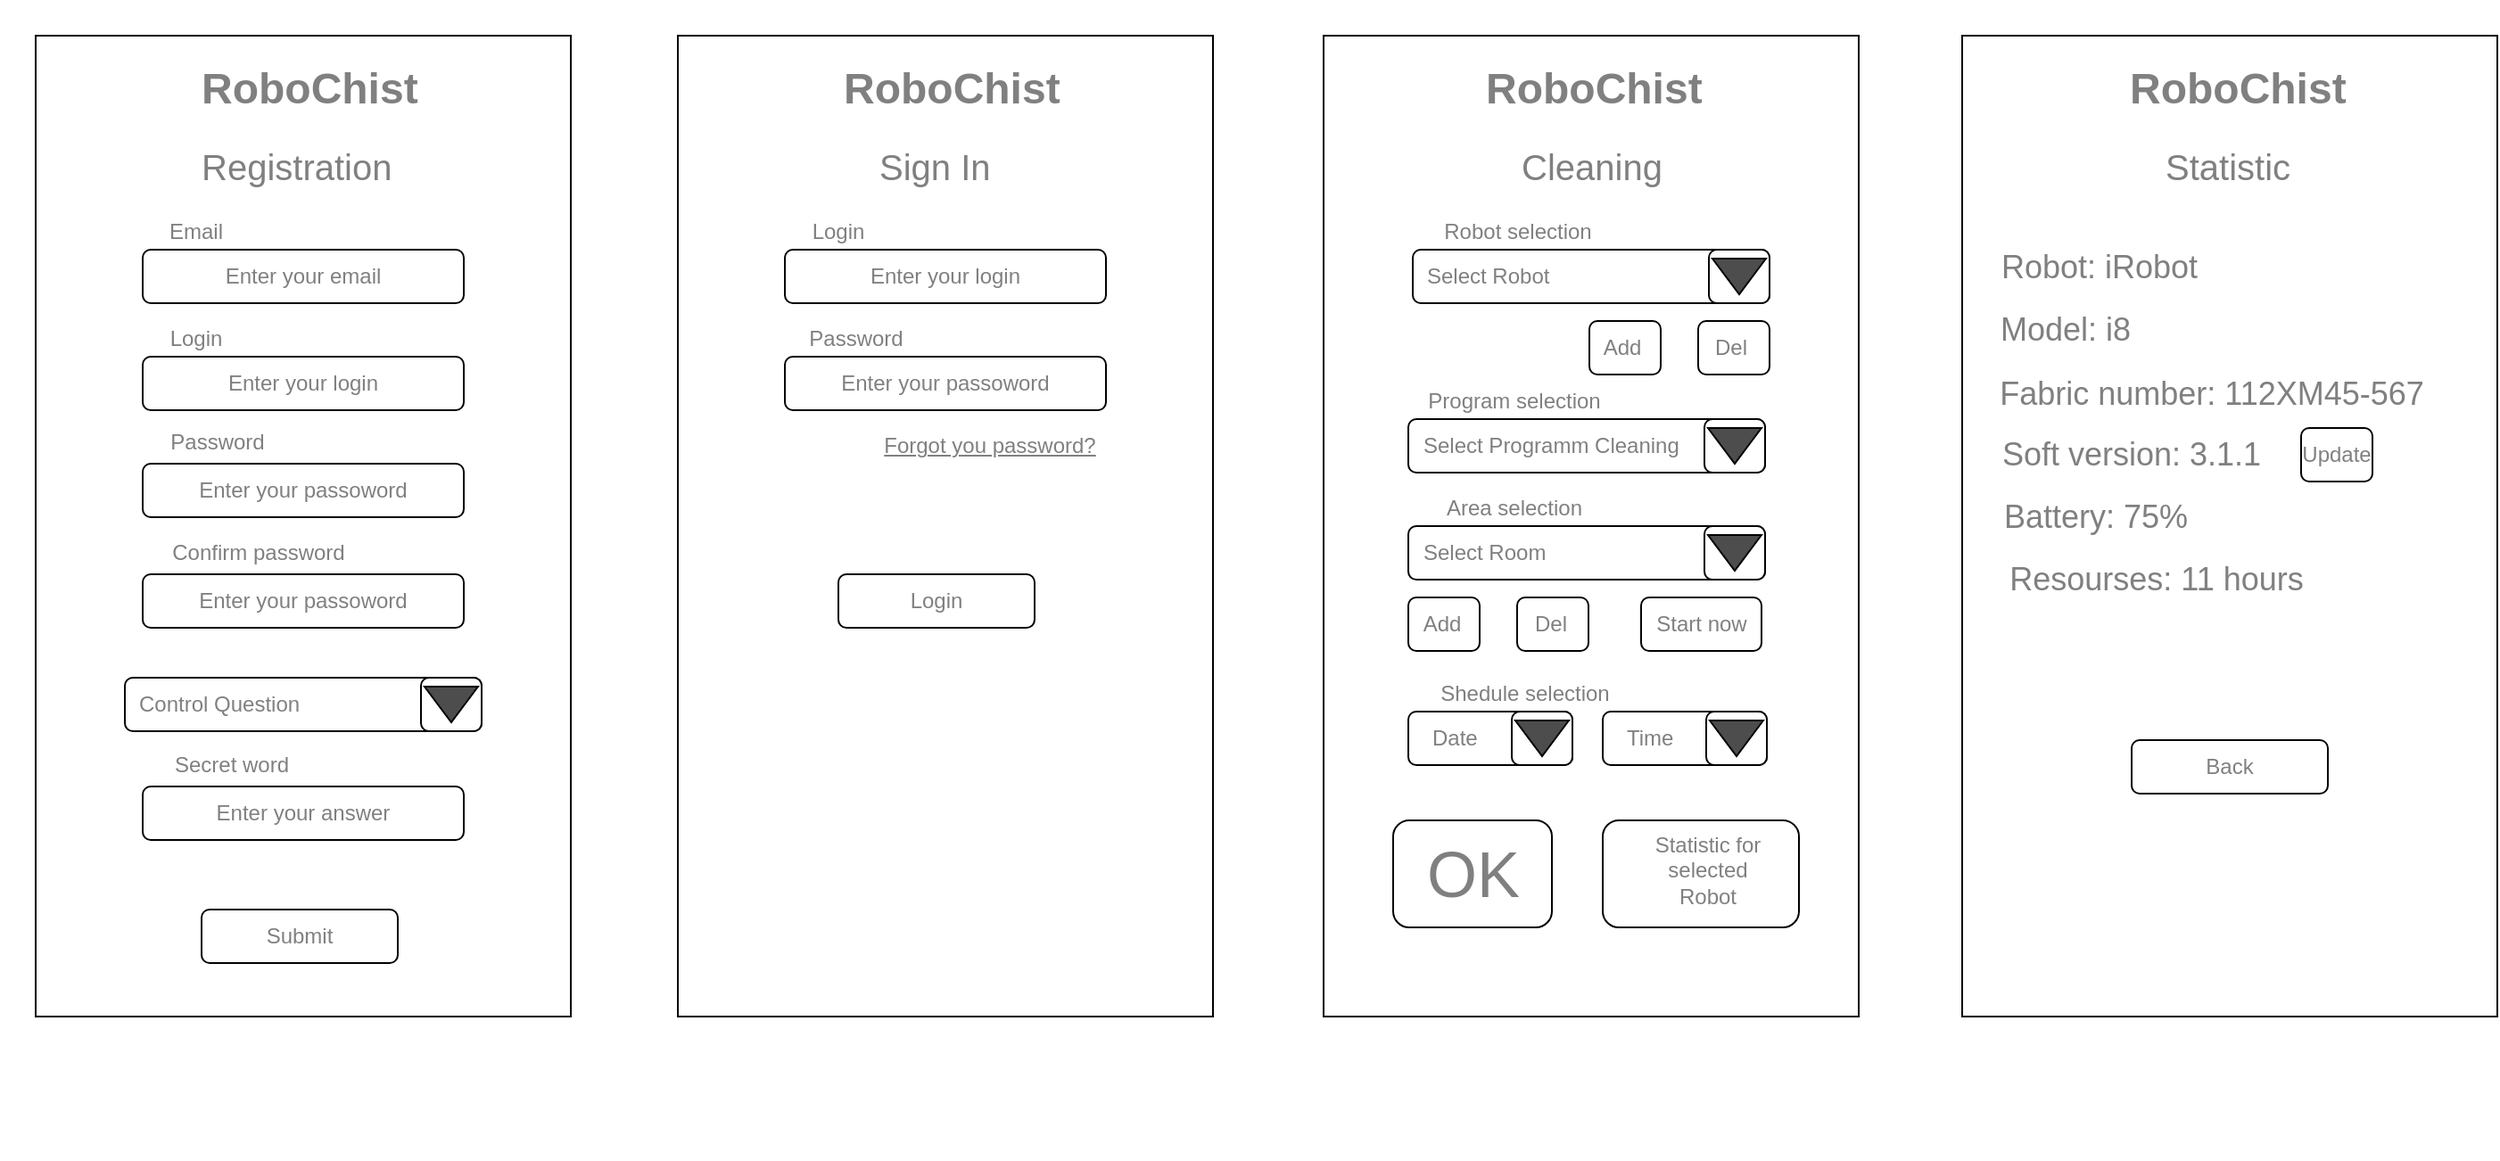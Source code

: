 <mxfile version="21.7.5" type="device">
  <diagram name="Страница — 1" id="HxW6GojPNqiicMQGRBJ_">
    <mxGraphModel dx="1658" dy="839" grid="1" gridSize="10" guides="1" tooltips="1" connect="1" arrows="1" fold="1" page="1" pageScale="1" pageWidth="827" pageHeight="1169" math="0" shadow="0">
      <root>
        <mxCell id="0" />
        <mxCell id="1" parent="0" />
        <mxCell id="lTt8sXJPaiqsI27GvJI6-10" value="" style="group" parent="1" vertex="1" connectable="0">
          <mxGeometry x="60" y="140" width="320" height="650" as="geometry" />
        </mxCell>
        <mxCell id="M0PKwrjYsfH6vsUi4f3_-23" value="" style="rounded=0;whiteSpace=wrap;html=1;" vertex="1" parent="lTt8sXJPaiqsI27GvJI6-10">
          <mxGeometry x="20" y="20" width="300" height="550" as="geometry" />
        </mxCell>
        <mxCell id="lTt8sXJPaiqsI27GvJI6-34" value="" style="group" parent="lTt8sXJPaiqsI27GvJI6-10" vertex="1" connectable="0">
          <mxGeometry x="80" y="110" width="180" height="60" as="geometry" />
        </mxCell>
        <mxCell id="lTt8sXJPaiqsI27GvJI6-11" value="" style="rounded=1;whiteSpace=wrap;html=1;" parent="lTt8sXJPaiqsI27GvJI6-34" vertex="1">
          <mxGeometry y="30" width="180" height="30" as="geometry" />
        </mxCell>
        <mxCell id="lTt8sXJPaiqsI27GvJI6-13" value="Email" style="text;html=1;strokeColor=none;fillColor=none;align=center;verticalAlign=middle;whiteSpace=wrap;rounded=0;fontColor=#808080;" parent="lTt8sXJPaiqsI27GvJI6-34" vertex="1">
          <mxGeometry y="10" width="60" height="20" as="geometry" />
        </mxCell>
        <mxCell id="lTt8sXJPaiqsI27GvJI6-33" value="Enter your email" style="text;html=1;strokeColor=none;fillColor=none;align=center;verticalAlign=middle;whiteSpace=wrap;rounded=0;fontColor=#808080;" parent="lTt8sXJPaiqsI27GvJI6-34" vertex="1">
          <mxGeometry x="10" y="35" width="160" height="20" as="geometry" />
        </mxCell>
        <mxCell id="lTt8sXJPaiqsI27GvJI6-47" value="" style="group" parent="lTt8sXJPaiqsI27GvJI6-10" vertex="1" connectable="0">
          <mxGeometry x="70" y="220" width="180" height="60" as="geometry" />
        </mxCell>
        <mxCell id="lTt8sXJPaiqsI27GvJI6-48" value="" style="rounded=1;whiteSpace=wrap;html=1;" parent="lTt8sXJPaiqsI27GvJI6-47" vertex="1">
          <mxGeometry x="10" y="40" width="180" height="30" as="geometry" />
        </mxCell>
        <mxCell id="lTt8sXJPaiqsI27GvJI6-50" value="Enter your passoword" style="text;html=1;strokeColor=none;fillColor=none;align=center;verticalAlign=middle;whiteSpace=wrap;rounded=0;fontColor=#808080;" parent="lTt8sXJPaiqsI27GvJI6-47" vertex="1">
          <mxGeometry x="20" y="45" width="160" height="20" as="geometry" />
        </mxCell>
        <mxCell id="lTt8sXJPaiqsI27GvJI6-49" value="Password" style="text;html=1;strokeColor=none;fillColor=none;align=center;verticalAlign=middle;whiteSpace=wrap;rounded=0;fontColor=#808080;" parent="lTt8sXJPaiqsI27GvJI6-10" vertex="1">
          <mxGeometry x="92" y="238" width="60" height="20" as="geometry" />
        </mxCell>
        <mxCell id="lTt8sXJPaiqsI27GvJI6-53" value="" style="rounded=1;whiteSpace=wrap;html=1;" parent="lTt8sXJPaiqsI27GvJI6-10" vertex="1">
          <mxGeometry x="113" y="510" width="110" height="30" as="geometry" />
        </mxCell>
        <mxCell id="lTt8sXJPaiqsI27GvJI6-54" value="Submit" style="text;html=1;strokeColor=none;fillColor=none;align=center;verticalAlign=middle;whiteSpace=wrap;rounded=0;fontColor=#808080;" parent="lTt8sXJPaiqsI27GvJI6-10" vertex="1">
          <mxGeometry x="138" y="515" width="60" height="20" as="geometry" />
        </mxCell>
        <mxCell id="M0PKwrjYsfH6vsUi4f3_-2" value="" style="group" vertex="1" connectable="0" parent="lTt8sXJPaiqsI27GvJI6-10">
          <mxGeometry x="80" y="170" width="180" height="60" as="geometry" />
        </mxCell>
        <mxCell id="M0PKwrjYsfH6vsUi4f3_-3" value="" style="rounded=1;whiteSpace=wrap;html=1;" vertex="1" parent="M0PKwrjYsfH6vsUi4f3_-2">
          <mxGeometry y="30" width="180" height="30" as="geometry" />
        </mxCell>
        <mxCell id="M0PKwrjYsfH6vsUi4f3_-4" value="Login" style="text;html=1;strokeColor=none;fillColor=none;align=center;verticalAlign=middle;whiteSpace=wrap;rounded=0;fontColor=#808080;" vertex="1" parent="M0PKwrjYsfH6vsUi4f3_-2">
          <mxGeometry y="10" width="60" height="20" as="geometry" />
        </mxCell>
        <mxCell id="M0PKwrjYsfH6vsUi4f3_-5" value="Enter your login" style="text;html=1;strokeColor=none;fillColor=none;align=center;verticalAlign=middle;whiteSpace=wrap;rounded=0;fontColor=#808080;" vertex="1" parent="M0PKwrjYsfH6vsUi4f3_-2">
          <mxGeometry x="10" y="35" width="160" height="20" as="geometry" />
        </mxCell>
        <mxCell id="M0PKwrjYsfH6vsUi4f3_-9" value="" style="rounded=1;whiteSpace=wrap;html=1;" vertex="1" parent="lTt8sXJPaiqsI27GvJI6-10">
          <mxGeometry x="80" y="322" width="180" height="30" as="geometry" />
        </mxCell>
        <mxCell id="M0PKwrjYsfH6vsUi4f3_-10" value="Enter your passoword" style="text;html=1;strokeColor=none;fillColor=none;align=center;verticalAlign=middle;whiteSpace=wrap;rounded=0;fontColor=#808080;" vertex="1" parent="lTt8sXJPaiqsI27GvJI6-10">
          <mxGeometry x="90" y="327" width="160" height="20" as="geometry" />
        </mxCell>
        <mxCell id="M0PKwrjYsfH6vsUi4f3_-11" value="Confirm password" style="text;html=1;strokeColor=none;fillColor=none;align=center;verticalAlign=middle;whiteSpace=wrap;rounded=0;fontColor=#808080;" vertex="1" parent="lTt8sXJPaiqsI27GvJI6-10">
          <mxGeometry x="86" y="300" width="118" height="20" as="geometry" />
        </mxCell>
        <mxCell id="M0PKwrjYsfH6vsUi4f3_-12" value="" style="rounded=1;whiteSpace=wrap;html=1;" vertex="1" parent="lTt8sXJPaiqsI27GvJI6-10">
          <mxGeometry x="70" y="380" width="200" height="30" as="geometry" />
        </mxCell>
        <mxCell id="M0PKwrjYsfH6vsUi4f3_-13" value="" style="rounded=1;whiteSpace=wrap;html=1;" vertex="1" parent="lTt8sXJPaiqsI27GvJI6-10">
          <mxGeometry x="236" y="380" width="34" height="30" as="geometry" />
        </mxCell>
        <mxCell id="M0PKwrjYsfH6vsUi4f3_-14" value="" style="triangle;whiteSpace=wrap;html=1;rotation=90;fillColor=#4D4D4D;" vertex="1" parent="lTt8sXJPaiqsI27GvJI6-10">
          <mxGeometry x="243" y="380" width="20" height="30" as="geometry" />
        </mxCell>
        <mxCell id="M0PKwrjYsfH6vsUi4f3_-15" value="Control Question" style="text;html=1;strokeColor=none;fillColor=none;align=left;verticalAlign=middle;whiteSpace=wrap;rounded=0;fontColor=#808080;" vertex="1" parent="lTt8sXJPaiqsI27GvJI6-10">
          <mxGeometry x="76" y="385" width="184" height="20" as="geometry" />
        </mxCell>
        <mxCell id="M0PKwrjYsfH6vsUi4f3_-16" value="" style="rounded=1;whiteSpace=wrap;html=1;" vertex="1" parent="lTt8sXJPaiqsI27GvJI6-10">
          <mxGeometry x="80" y="441" width="180" height="30" as="geometry" />
        </mxCell>
        <mxCell id="M0PKwrjYsfH6vsUi4f3_-17" value="Enter your answer" style="text;html=1;strokeColor=none;fillColor=none;align=center;verticalAlign=middle;whiteSpace=wrap;rounded=0;fontColor=#808080;" vertex="1" parent="lTt8sXJPaiqsI27GvJI6-10">
          <mxGeometry x="90" y="446" width="160" height="20" as="geometry" />
        </mxCell>
        <mxCell id="M0PKwrjYsfH6vsUi4f3_-18" value="Secret word" style="text;html=1;strokeColor=none;fillColor=none;align=center;verticalAlign=middle;whiteSpace=wrap;rounded=0;fontColor=#808080;" vertex="1" parent="lTt8sXJPaiqsI27GvJI6-10">
          <mxGeometry x="71" y="419" width="118" height="20" as="geometry" />
        </mxCell>
        <mxCell id="M0PKwrjYsfH6vsUi4f3_-19" value="Registration" style="text;html=1;strokeColor=none;fillColor=none;align=left;verticalAlign=middle;whiteSpace=wrap;rounded=0;fontColor=#808080;fontSize=20;" vertex="1" parent="lTt8sXJPaiqsI27GvJI6-10">
          <mxGeometry x="111" y="83" width="122" height="20" as="geometry" />
        </mxCell>
        <mxCell id="M0PKwrjYsfH6vsUi4f3_-20" value="&lt;font style=&quot;font-size: 24px;&quot;&gt;&lt;b&gt;RoboChist&lt;/b&gt;&lt;/font&gt;" style="text;html=1;strokeColor=none;fillColor=none;align=left;verticalAlign=middle;whiteSpace=wrap;rounded=0;fontColor=#808080;fontSize=20;" vertex="1" parent="lTt8sXJPaiqsI27GvJI6-10">
          <mxGeometry x="111" y="40" width="112" height="20" as="geometry" />
        </mxCell>
        <mxCell id="M0PKwrjYsfH6vsUi4f3_-24" value="" style="rounded=0;whiteSpace=wrap;html=1;" vertex="1" parent="1">
          <mxGeometry x="440" y="160" width="300" height="550" as="geometry" />
        </mxCell>
        <mxCell id="M0PKwrjYsfH6vsUi4f3_-25" value="" style="group" vertex="1" connectable="0" parent="1">
          <mxGeometry x="500" y="250" width="180" height="60" as="geometry" />
        </mxCell>
        <mxCell id="M0PKwrjYsfH6vsUi4f3_-26" value="" style="rounded=1;whiteSpace=wrap;html=1;" vertex="1" parent="M0PKwrjYsfH6vsUi4f3_-25">
          <mxGeometry y="30" width="180" height="30" as="geometry" />
        </mxCell>
        <mxCell id="M0PKwrjYsfH6vsUi4f3_-27" value="Login" style="text;html=1;strokeColor=none;fillColor=none;align=center;verticalAlign=middle;whiteSpace=wrap;rounded=0;fontColor=#808080;" vertex="1" parent="M0PKwrjYsfH6vsUi4f3_-25">
          <mxGeometry y="10" width="60" height="20" as="geometry" />
        </mxCell>
        <mxCell id="M0PKwrjYsfH6vsUi4f3_-28" value="Enter your login" style="text;html=1;strokeColor=none;fillColor=none;align=center;verticalAlign=middle;whiteSpace=wrap;rounded=0;fontColor=#808080;" vertex="1" parent="M0PKwrjYsfH6vsUi4f3_-25">
          <mxGeometry x="10" y="35" width="160" height="20" as="geometry" />
        </mxCell>
        <mxCell id="M0PKwrjYsfH6vsUi4f3_-29" value="Sign In" style="text;html=1;strokeColor=none;fillColor=none;align=left;verticalAlign=middle;whiteSpace=wrap;rounded=0;fontColor=#808080;fontSize=20;" vertex="1" parent="1">
          <mxGeometry x="551" y="223" width="82" height="20" as="geometry" />
        </mxCell>
        <mxCell id="M0PKwrjYsfH6vsUi4f3_-30" value="&lt;font style=&quot;font-size: 24px;&quot;&gt;&lt;b&gt;RoboChist&lt;/b&gt;&lt;/font&gt;" style="text;html=1;strokeColor=none;fillColor=none;align=left;verticalAlign=middle;whiteSpace=wrap;rounded=0;fontColor=#808080;fontSize=20;" vertex="1" parent="1">
          <mxGeometry x="531" y="180" width="112" height="20" as="geometry" />
        </mxCell>
        <mxCell id="M0PKwrjYsfH6vsUi4f3_-6" value="" style="rounded=1;whiteSpace=wrap;html=1;" vertex="1" parent="1">
          <mxGeometry x="500" y="340" width="180" height="30" as="geometry" />
        </mxCell>
        <mxCell id="M0PKwrjYsfH6vsUi4f3_-7" value="Enter your passoword" style="text;html=1;strokeColor=none;fillColor=none;align=center;verticalAlign=middle;whiteSpace=wrap;rounded=0;fontColor=#808080;" vertex="1" parent="1">
          <mxGeometry x="510" y="345" width="160" height="20" as="geometry" />
        </mxCell>
        <mxCell id="M0PKwrjYsfH6vsUi4f3_-8" value="&lt;span class=&quot;sourceSample&quot;&gt;Forgot you password?&lt;/span&gt;&lt;span class=&quot;samTranslation&quot;&gt;&lt;/span&gt;" style="text;html=1;strokeColor=none;fillColor=none;align=center;verticalAlign=middle;whiteSpace=wrap;rounded=0;fontColor=#808080;fontStyle=4" vertex="1" parent="1">
          <mxGeometry x="550" y="380" width="130" height="20" as="geometry" />
        </mxCell>
        <mxCell id="M0PKwrjYsfH6vsUi4f3_-31" value="" style="rounded=1;whiteSpace=wrap;html=1;" vertex="1" parent="1">
          <mxGeometry x="530" y="462" width="110" height="30" as="geometry" />
        </mxCell>
        <mxCell id="M0PKwrjYsfH6vsUi4f3_-32" value="Login" style="text;html=1;strokeColor=none;fillColor=none;align=center;verticalAlign=middle;whiteSpace=wrap;rounded=0;fontColor=#808080;" vertex="1" parent="1">
          <mxGeometry x="555" y="467" width="60" height="20" as="geometry" />
        </mxCell>
        <mxCell id="M0PKwrjYsfH6vsUi4f3_-33" value="" style="rounded=0;whiteSpace=wrap;html=1;" vertex="1" parent="1">
          <mxGeometry x="802" y="160" width="300" height="550" as="geometry" />
        </mxCell>
        <mxCell id="M0PKwrjYsfH6vsUi4f3_-34" value="Cleaning" style="text;html=1;strokeColor=none;fillColor=none;align=left;verticalAlign=middle;whiteSpace=wrap;rounded=0;fontColor=#808080;fontSize=20;" vertex="1" parent="1">
          <mxGeometry x="911" y="223" width="82" height="20" as="geometry" />
        </mxCell>
        <mxCell id="M0PKwrjYsfH6vsUi4f3_-35" value="&lt;font style=&quot;font-size: 24px;&quot;&gt;&lt;b&gt;RoboChist&lt;/b&gt;&lt;/font&gt;" style="text;html=1;strokeColor=none;fillColor=none;align=left;verticalAlign=middle;whiteSpace=wrap;rounded=0;fontColor=#808080;fontSize=20;" vertex="1" parent="1">
          <mxGeometry x="891" y="180" width="112" height="20" as="geometry" />
        </mxCell>
        <mxCell id="M0PKwrjYsfH6vsUi4f3_-63" value="" style="rounded=1;whiteSpace=wrap;html=1;" vertex="1" parent="1">
          <mxGeometry x="852" y="280" width="200" height="30" as="geometry" />
        </mxCell>
        <mxCell id="M0PKwrjYsfH6vsUi4f3_-64" value="" style="rounded=1;whiteSpace=wrap;html=1;" vertex="1" parent="1">
          <mxGeometry x="1018" y="280" width="34" height="30" as="geometry" />
        </mxCell>
        <mxCell id="M0PKwrjYsfH6vsUi4f3_-65" value="" style="triangle;whiteSpace=wrap;html=1;rotation=90;fillColor=#4D4D4D;" vertex="1" parent="1">
          <mxGeometry x="1025" y="280" width="20" height="30" as="geometry" />
        </mxCell>
        <mxCell id="M0PKwrjYsfH6vsUi4f3_-66" value="Select Robot" style="text;html=1;strokeColor=none;fillColor=none;align=left;verticalAlign=middle;whiteSpace=wrap;rounded=0;fontColor=#808080;" vertex="1" parent="1">
          <mxGeometry x="858" y="285" width="184" height="20" as="geometry" />
        </mxCell>
        <mxCell id="M0PKwrjYsfH6vsUi4f3_-67" value="Password" style="text;html=1;strokeColor=none;fillColor=none;align=center;verticalAlign=middle;whiteSpace=wrap;rounded=0;fontColor=#808080;" vertex="1" parent="1">
          <mxGeometry x="510" y="320" width="60" height="20" as="geometry" />
        </mxCell>
        <mxCell id="M0PKwrjYsfH6vsUi4f3_-68" value="" style="rounded=1;whiteSpace=wrap;html=1;" vertex="1" parent="1">
          <mxGeometry x="849.5" y="375" width="200" height="30" as="geometry" />
        </mxCell>
        <mxCell id="M0PKwrjYsfH6vsUi4f3_-69" value="" style="rounded=1;whiteSpace=wrap;html=1;" vertex="1" parent="1">
          <mxGeometry x="1015.5" y="375" width="34" height="30" as="geometry" />
        </mxCell>
        <mxCell id="M0PKwrjYsfH6vsUi4f3_-70" value="" style="triangle;whiteSpace=wrap;html=1;rotation=90;fillColor=#4D4D4D;" vertex="1" parent="1">
          <mxGeometry x="1022.5" y="375" width="20" height="30" as="geometry" />
        </mxCell>
        <mxCell id="M0PKwrjYsfH6vsUi4f3_-71" value="Select Programm Cleaning" style="text;html=1;strokeColor=none;fillColor=none;align=left;verticalAlign=middle;whiteSpace=wrap;rounded=0;fontColor=#808080;" vertex="1" parent="1">
          <mxGeometry x="855.5" y="380" width="184" height="20" as="geometry" />
        </mxCell>
        <mxCell id="M0PKwrjYsfH6vsUi4f3_-76" value="" style="rounded=1;whiteSpace=wrap;html=1;" vertex="1" parent="1">
          <mxGeometry x="849.5" y="435" width="200" height="30" as="geometry" />
        </mxCell>
        <mxCell id="M0PKwrjYsfH6vsUi4f3_-77" value="" style="rounded=1;whiteSpace=wrap;html=1;" vertex="1" parent="1">
          <mxGeometry x="1015.5" y="435" width="34" height="30" as="geometry" />
        </mxCell>
        <mxCell id="M0PKwrjYsfH6vsUi4f3_-78" value="" style="triangle;whiteSpace=wrap;html=1;rotation=90;fillColor=#4D4D4D;" vertex="1" parent="1">
          <mxGeometry x="1022.5" y="435" width="20" height="30" as="geometry" />
        </mxCell>
        <mxCell id="M0PKwrjYsfH6vsUi4f3_-79" value="Select Room" style="text;html=1;strokeColor=none;fillColor=none;align=left;verticalAlign=middle;whiteSpace=wrap;rounded=0;fontColor=#808080;" vertex="1" parent="1">
          <mxGeometry x="855.5" y="440" width="184" height="20" as="geometry" />
        </mxCell>
        <mxCell id="M0PKwrjYsfH6vsUi4f3_-80" value="" style="rounded=1;whiteSpace=wrap;html=1;" vertex="1" parent="1">
          <mxGeometry x="849.5" y="539" width="92" height="30" as="geometry" />
        </mxCell>
        <mxCell id="M0PKwrjYsfH6vsUi4f3_-81" value="" style="rounded=1;whiteSpace=wrap;html=1;" vertex="1" parent="1">
          <mxGeometry x="907.5" y="539" width="34" height="30" as="geometry" />
        </mxCell>
        <mxCell id="M0PKwrjYsfH6vsUi4f3_-82" value="" style="triangle;whiteSpace=wrap;html=1;rotation=90;fillColor=#4D4D4D;" vertex="1" parent="1">
          <mxGeometry x="914.5" y="539" width="20" height="30" as="geometry" />
        </mxCell>
        <mxCell id="M0PKwrjYsfH6vsUi4f3_-83" value="Date" style="text;html=1;strokeColor=none;fillColor=none;align=left;verticalAlign=middle;whiteSpace=wrap;rounded=0;fontColor=#808080;" vertex="1" parent="1">
          <mxGeometry x="860.5" y="544" width="42" height="20" as="geometry" />
        </mxCell>
        <mxCell id="M0PKwrjYsfH6vsUi4f3_-84" value="" style="rounded=1;whiteSpace=wrap;html=1;" vertex="1" parent="1">
          <mxGeometry x="958.5" y="539" width="92" height="30" as="geometry" />
        </mxCell>
        <mxCell id="M0PKwrjYsfH6vsUi4f3_-85" value="" style="rounded=1;whiteSpace=wrap;html=1;" vertex="1" parent="1">
          <mxGeometry x="1016.5" y="539" width="34" height="30" as="geometry" />
        </mxCell>
        <mxCell id="M0PKwrjYsfH6vsUi4f3_-86" value="" style="triangle;whiteSpace=wrap;html=1;rotation=90;fillColor=#4D4D4D;" vertex="1" parent="1">
          <mxGeometry x="1023.5" y="539" width="20" height="30" as="geometry" />
        </mxCell>
        <mxCell id="M0PKwrjYsfH6vsUi4f3_-87" value="Time" style="text;html=1;strokeColor=none;fillColor=none;align=left;verticalAlign=middle;whiteSpace=wrap;rounded=0;fontColor=#808080;" vertex="1" parent="1">
          <mxGeometry x="969.5" y="544" width="42" height="20" as="geometry" />
        </mxCell>
        <mxCell id="M0PKwrjYsfH6vsUi4f3_-88" value="Area selection" style="text;html=1;strokeColor=none;fillColor=none;align=center;verticalAlign=middle;whiteSpace=wrap;rounded=0;fontColor=#808080;" vertex="1" parent="1">
          <mxGeometry x="849.5" y="415" width="118" height="20" as="geometry" />
        </mxCell>
        <mxCell id="M0PKwrjYsfH6vsUi4f3_-89" value="Robot selection" style="text;html=1;strokeColor=none;fillColor=none;align=center;verticalAlign=middle;whiteSpace=wrap;rounded=0;fontColor=#808080;" vertex="1" parent="1">
          <mxGeometry x="852" y="260" width="118" height="20" as="geometry" />
        </mxCell>
        <mxCell id="M0PKwrjYsfH6vsUi4f3_-90" value="Program selection" style="text;html=1;strokeColor=none;fillColor=none;align=center;verticalAlign=middle;whiteSpace=wrap;rounded=0;fontColor=#808080;" vertex="1" parent="1">
          <mxGeometry x="849.5" y="355" width="118" height="20" as="geometry" />
        </mxCell>
        <mxCell id="M0PKwrjYsfH6vsUi4f3_-91" value="Shedule selection" style="text;html=1;strokeColor=none;fillColor=none;align=center;verticalAlign=middle;whiteSpace=wrap;rounded=0;fontColor=#808080;" vertex="1" parent="1">
          <mxGeometry x="855.5" y="519" width="118" height="20" as="geometry" />
        </mxCell>
        <mxCell id="M0PKwrjYsfH6vsUi4f3_-93" value="" style="rounded=1;whiteSpace=wrap;html=1;" vertex="1" parent="1">
          <mxGeometry x="980" y="475" width="67.5" height="30" as="geometry" />
        </mxCell>
        <mxCell id="M0PKwrjYsfH6vsUi4f3_-94" value="Start now" style="text;html=1;strokeColor=none;fillColor=none;align=center;verticalAlign=middle;whiteSpace=wrap;rounded=0;fontColor=#808080;" vertex="1" parent="1">
          <mxGeometry x="983.5" y="480" width="60" height="20" as="geometry" />
        </mxCell>
        <mxCell id="M0PKwrjYsfH6vsUi4f3_-95" value="" style="rounded=1;whiteSpace=wrap;html=1;" vertex="1" parent="1">
          <mxGeometry x="951" y="320" width="40" height="30" as="geometry" />
        </mxCell>
        <mxCell id="M0PKwrjYsfH6vsUi4f3_-96" value="Add" style="text;html=1;strokeColor=none;fillColor=none;align=center;verticalAlign=middle;whiteSpace=wrap;rounded=0;fontColor=#808080;" vertex="1" parent="1">
          <mxGeometry x="951" y="322" width="37" height="25" as="geometry" />
        </mxCell>
        <mxCell id="M0PKwrjYsfH6vsUi4f3_-97" value="" style="rounded=1;whiteSpace=wrap;html=1;" vertex="1" parent="1">
          <mxGeometry x="1012" y="320" width="40" height="30" as="geometry" />
        </mxCell>
        <mxCell id="M0PKwrjYsfH6vsUi4f3_-98" value="Del" style="text;html=1;strokeColor=none;fillColor=none;align=center;verticalAlign=middle;whiteSpace=wrap;rounded=0;fontColor=#808080;" vertex="1" parent="1">
          <mxGeometry x="1012" y="322" width="37" height="25" as="geometry" />
        </mxCell>
        <mxCell id="M0PKwrjYsfH6vsUi4f3_-99" value="" style="rounded=1;whiteSpace=wrap;html=1;" vertex="1" parent="1">
          <mxGeometry x="841" y="600" width="89" height="60" as="geometry" />
        </mxCell>
        <mxCell id="M0PKwrjYsfH6vsUi4f3_-100" value="&lt;font style=&quot;font-size: 36px;&quot;&gt;OK&lt;/font&gt;" style="text;html=1;strokeColor=none;fillColor=none;align=center;verticalAlign=middle;whiteSpace=wrap;rounded=0;fontColor=#808080;" vertex="1" parent="1">
          <mxGeometry x="855.5" y="620" width="60" height="20" as="geometry" />
        </mxCell>
        <mxCell id="M0PKwrjYsfH6vsUi4f3_-101" value="" style="rounded=1;whiteSpace=wrap;html=1;" vertex="1" parent="1">
          <mxGeometry x="958.5" y="600" width="110" height="60" as="geometry" />
        </mxCell>
        <mxCell id="M0PKwrjYsfH6vsUi4f3_-102" value="Statistic for selected Robot" style="text;html=1;strokeColor=none;fillColor=none;align=center;verticalAlign=middle;whiteSpace=wrap;rounded=0;fontColor=#808080;" vertex="1" parent="1">
          <mxGeometry x="983.5" y="605" width="66.5" height="45" as="geometry" />
        </mxCell>
        <mxCell id="M0PKwrjYsfH6vsUi4f3_-103" value="" style="rounded=0;whiteSpace=wrap;html=1;" vertex="1" parent="1">
          <mxGeometry x="1160" y="160" width="300" height="550" as="geometry" />
        </mxCell>
        <mxCell id="M0PKwrjYsfH6vsUi4f3_-104" value="Statistic" style="text;html=1;strokeColor=none;fillColor=none;align=left;verticalAlign=middle;whiteSpace=wrap;rounded=0;fontColor=#808080;fontSize=20;" vertex="1" parent="1">
          <mxGeometry x="1271.5" y="223" width="82" height="20" as="geometry" />
        </mxCell>
        <mxCell id="M0PKwrjYsfH6vsUi4f3_-105" value="&lt;font style=&quot;font-size: 24px;&quot;&gt;&lt;b&gt;RoboChist&lt;/b&gt;&lt;/font&gt;" style="text;html=1;strokeColor=none;fillColor=none;align=left;verticalAlign=middle;whiteSpace=wrap;rounded=0;fontColor=#808080;fontSize=20;" vertex="1" parent="1">
          <mxGeometry x="1251.5" y="180" width="112" height="20" as="geometry" />
        </mxCell>
        <mxCell id="M0PKwrjYsfH6vsUi4f3_-92" value="&lt;font style=&quot;font-size: 18px;&quot;&gt;Robot: iRobot&lt;br&gt;&lt;/font&gt;" style="text;html=1;strokeColor=none;fillColor=none;align=center;verticalAlign=middle;whiteSpace=wrap;rounded=0;fontColor=#808080;" vertex="1" parent="1">
          <mxGeometry x="1157" y="280" width="160" height="20" as="geometry" />
        </mxCell>
        <mxCell id="M0PKwrjYsfH6vsUi4f3_-107" value="&lt;font style=&quot;font-size: 18px;&quot;&gt;Battery: 75%&lt;br&gt;&lt;/font&gt;" style="text;html=1;strokeColor=none;fillColor=none;align=center;verticalAlign=middle;whiteSpace=wrap;rounded=0;fontColor=#808080;" vertex="1" parent="1">
          <mxGeometry x="1155" y="420" width="160" height="20" as="geometry" />
        </mxCell>
        <mxCell id="M0PKwrjYsfH6vsUi4f3_-108" value="&lt;font style=&quot;font-size: 18px;&quot;&gt;Fabric number: 112XM45-567&lt;/font&gt;" style="text;html=1;strokeColor=none;fillColor=none;align=center;verticalAlign=middle;whiteSpace=wrap;rounded=0;fontColor=#808080;" vertex="1" parent="1">
          <mxGeometry x="1170" y="351" width="260" height="20" as="geometry" />
        </mxCell>
        <mxCell id="M0PKwrjYsfH6vsUi4f3_-109" value="&lt;font style=&quot;font-size: 18px;&quot;&gt;Model: i8&lt;/font&gt;" style="text;html=1;strokeColor=none;fillColor=none;align=center;verticalAlign=middle;whiteSpace=wrap;rounded=0;fontColor=#808080;" vertex="1" parent="1">
          <mxGeometry x="1163" y="315" width="110" height="20" as="geometry" />
        </mxCell>
        <mxCell id="M0PKwrjYsfH6vsUi4f3_-110" value="&lt;font style=&quot;font-size: 18px;&quot;&gt;Soft version: 3.1.1&lt;br&gt;&lt;/font&gt;" style="text;html=1;strokeColor=none;fillColor=none;align=center;verticalAlign=middle;whiteSpace=wrap;rounded=0;fontColor=#808080;" vertex="1" parent="1">
          <mxGeometry x="1175" y="385" width="160" height="20" as="geometry" />
        </mxCell>
        <mxCell id="M0PKwrjYsfH6vsUi4f3_-111" value="&lt;font style=&quot;font-size: 18px;&quot;&gt;Resourses: 11 hours&lt;br&gt;&lt;/font&gt;" style="text;html=1;strokeColor=none;fillColor=none;align=center;verticalAlign=middle;whiteSpace=wrap;rounded=0;fontColor=#808080;" vertex="1" parent="1">
          <mxGeometry x="1178" y="455" width="182" height="20" as="geometry" />
        </mxCell>
        <mxCell id="M0PKwrjYsfH6vsUi4f3_-117" value="" style="rounded=1;whiteSpace=wrap;html=1;" vertex="1" parent="1">
          <mxGeometry x="1350" y="380" width="40" height="30" as="geometry" />
        </mxCell>
        <mxCell id="M0PKwrjYsfH6vsUi4f3_-118" value="Update" style="text;html=1;strokeColor=none;fillColor=none;align=center;verticalAlign=middle;whiteSpace=wrap;rounded=0;fontColor=#808080;" vertex="1" parent="1">
          <mxGeometry x="1350" y="382" width="40" height="25" as="geometry" />
        </mxCell>
        <mxCell id="M0PKwrjYsfH6vsUi4f3_-119" value="" style="rounded=1;whiteSpace=wrap;html=1;" vertex="1" parent="1">
          <mxGeometry x="1255" y="555" width="110" height="30" as="geometry" />
        </mxCell>
        <mxCell id="M0PKwrjYsfH6vsUi4f3_-120" value="Back" style="text;html=1;strokeColor=none;fillColor=none;align=center;verticalAlign=middle;whiteSpace=wrap;rounded=0;fontColor=#808080;" vertex="1" parent="1">
          <mxGeometry x="1280" y="560" width="60" height="20" as="geometry" />
        </mxCell>
        <mxCell id="M0PKwrjYsfH6vsUi4f3_-121" value="" style="rounded=1;whiteSpace=wrap;html=1;" vertex="1" parent="1">
          <mxGeometry x="849.5" y="475" width="40" height="30" as="geometry" />
        </mxCell>
        <mxCell id="M0PKwrjYsfH6vsUi4f3_-122" value="Add" style="text;html=1;strokeColor=none;fillColor=none;align=center;verticalAlign=middle;whiteSpace=wrap;rounded=0;fontColor=#808080;" vertex="1" parent="1">
          <mxGeometry x="849.5" y="477" width="37" height="25" as="geometry" />
        </mxCell>
        <mxCell id="M0PKwrjYsfH6vsUi4f3_-123" value="" style="rounded=1;whiteSpace=wrap;html=1;" vertex="1" parent="1">
          <mxGeometry x="910.5" y="475" width="40" height="30" as="geometry" />
        </mxCell>
        <mxCell id="M0PKwrjYsfH6vsUi4f3_-124" value="Del" style="text;html=1;strokeColor=none;fillColor=none;align=center;verticalAlign=middle;whiteSpace=wrap;rounded=0;fontColor=#808080;" vertex="1" parent="1">
          <mxGeometry x="910.5" y="477" width="37" height="25" as="geometry" />
        </mxCell>
      </root>
    </mxGraphModel>
  </diagram>
</mxfile>
